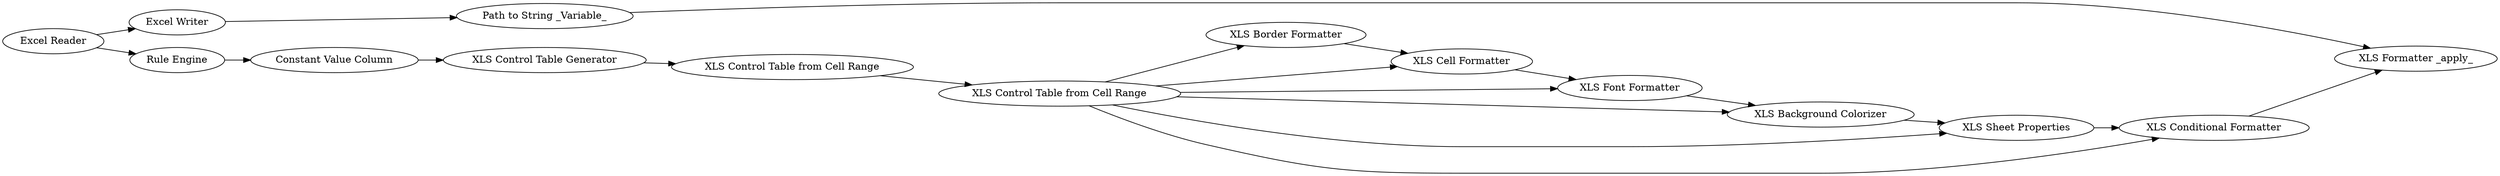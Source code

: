 digraph {
	77 [label="Excel Reader"]
	86 [label="Excel Writer"]
	87 [label="XLS Control Table Generator"]
	89 [label="XLS Control Table from Cell Range"]
	93 [label="Rule Engine"]
	96 [label="XLS Cell Formatter"]
	98 [label="XLS Background Colorizer"]
	103 [label="XLS Border Formatter"]
	104 [label="XLS Formatter _apply_"]
	105 [label="Path to String _Variable_"]
	110 [label="XLS Sheet Properties"]
	111 [label="XLS Font Formatter"]
	112 [label="XLS Control Table from Cell Range"]
	113 [label="XLS Conditional Formatter"]
	114 [label="Constant Value Column"]
	77 -> 86
	77 -> 93
	86 -> 105
	87 -> 89
	89 -> 112
	93 -> 114
	96 -> 111
	98 -> 110
	103 -> 96
	105 -> 104
	110 -> 113
	111 -> 98
	112 -> 103
	112 -> 96
	112 -> 111
	112 -> 98
	112 -> 110
	112 -> 113
	113 -> 104
	114 -> 87
	rankdir=LR
}
